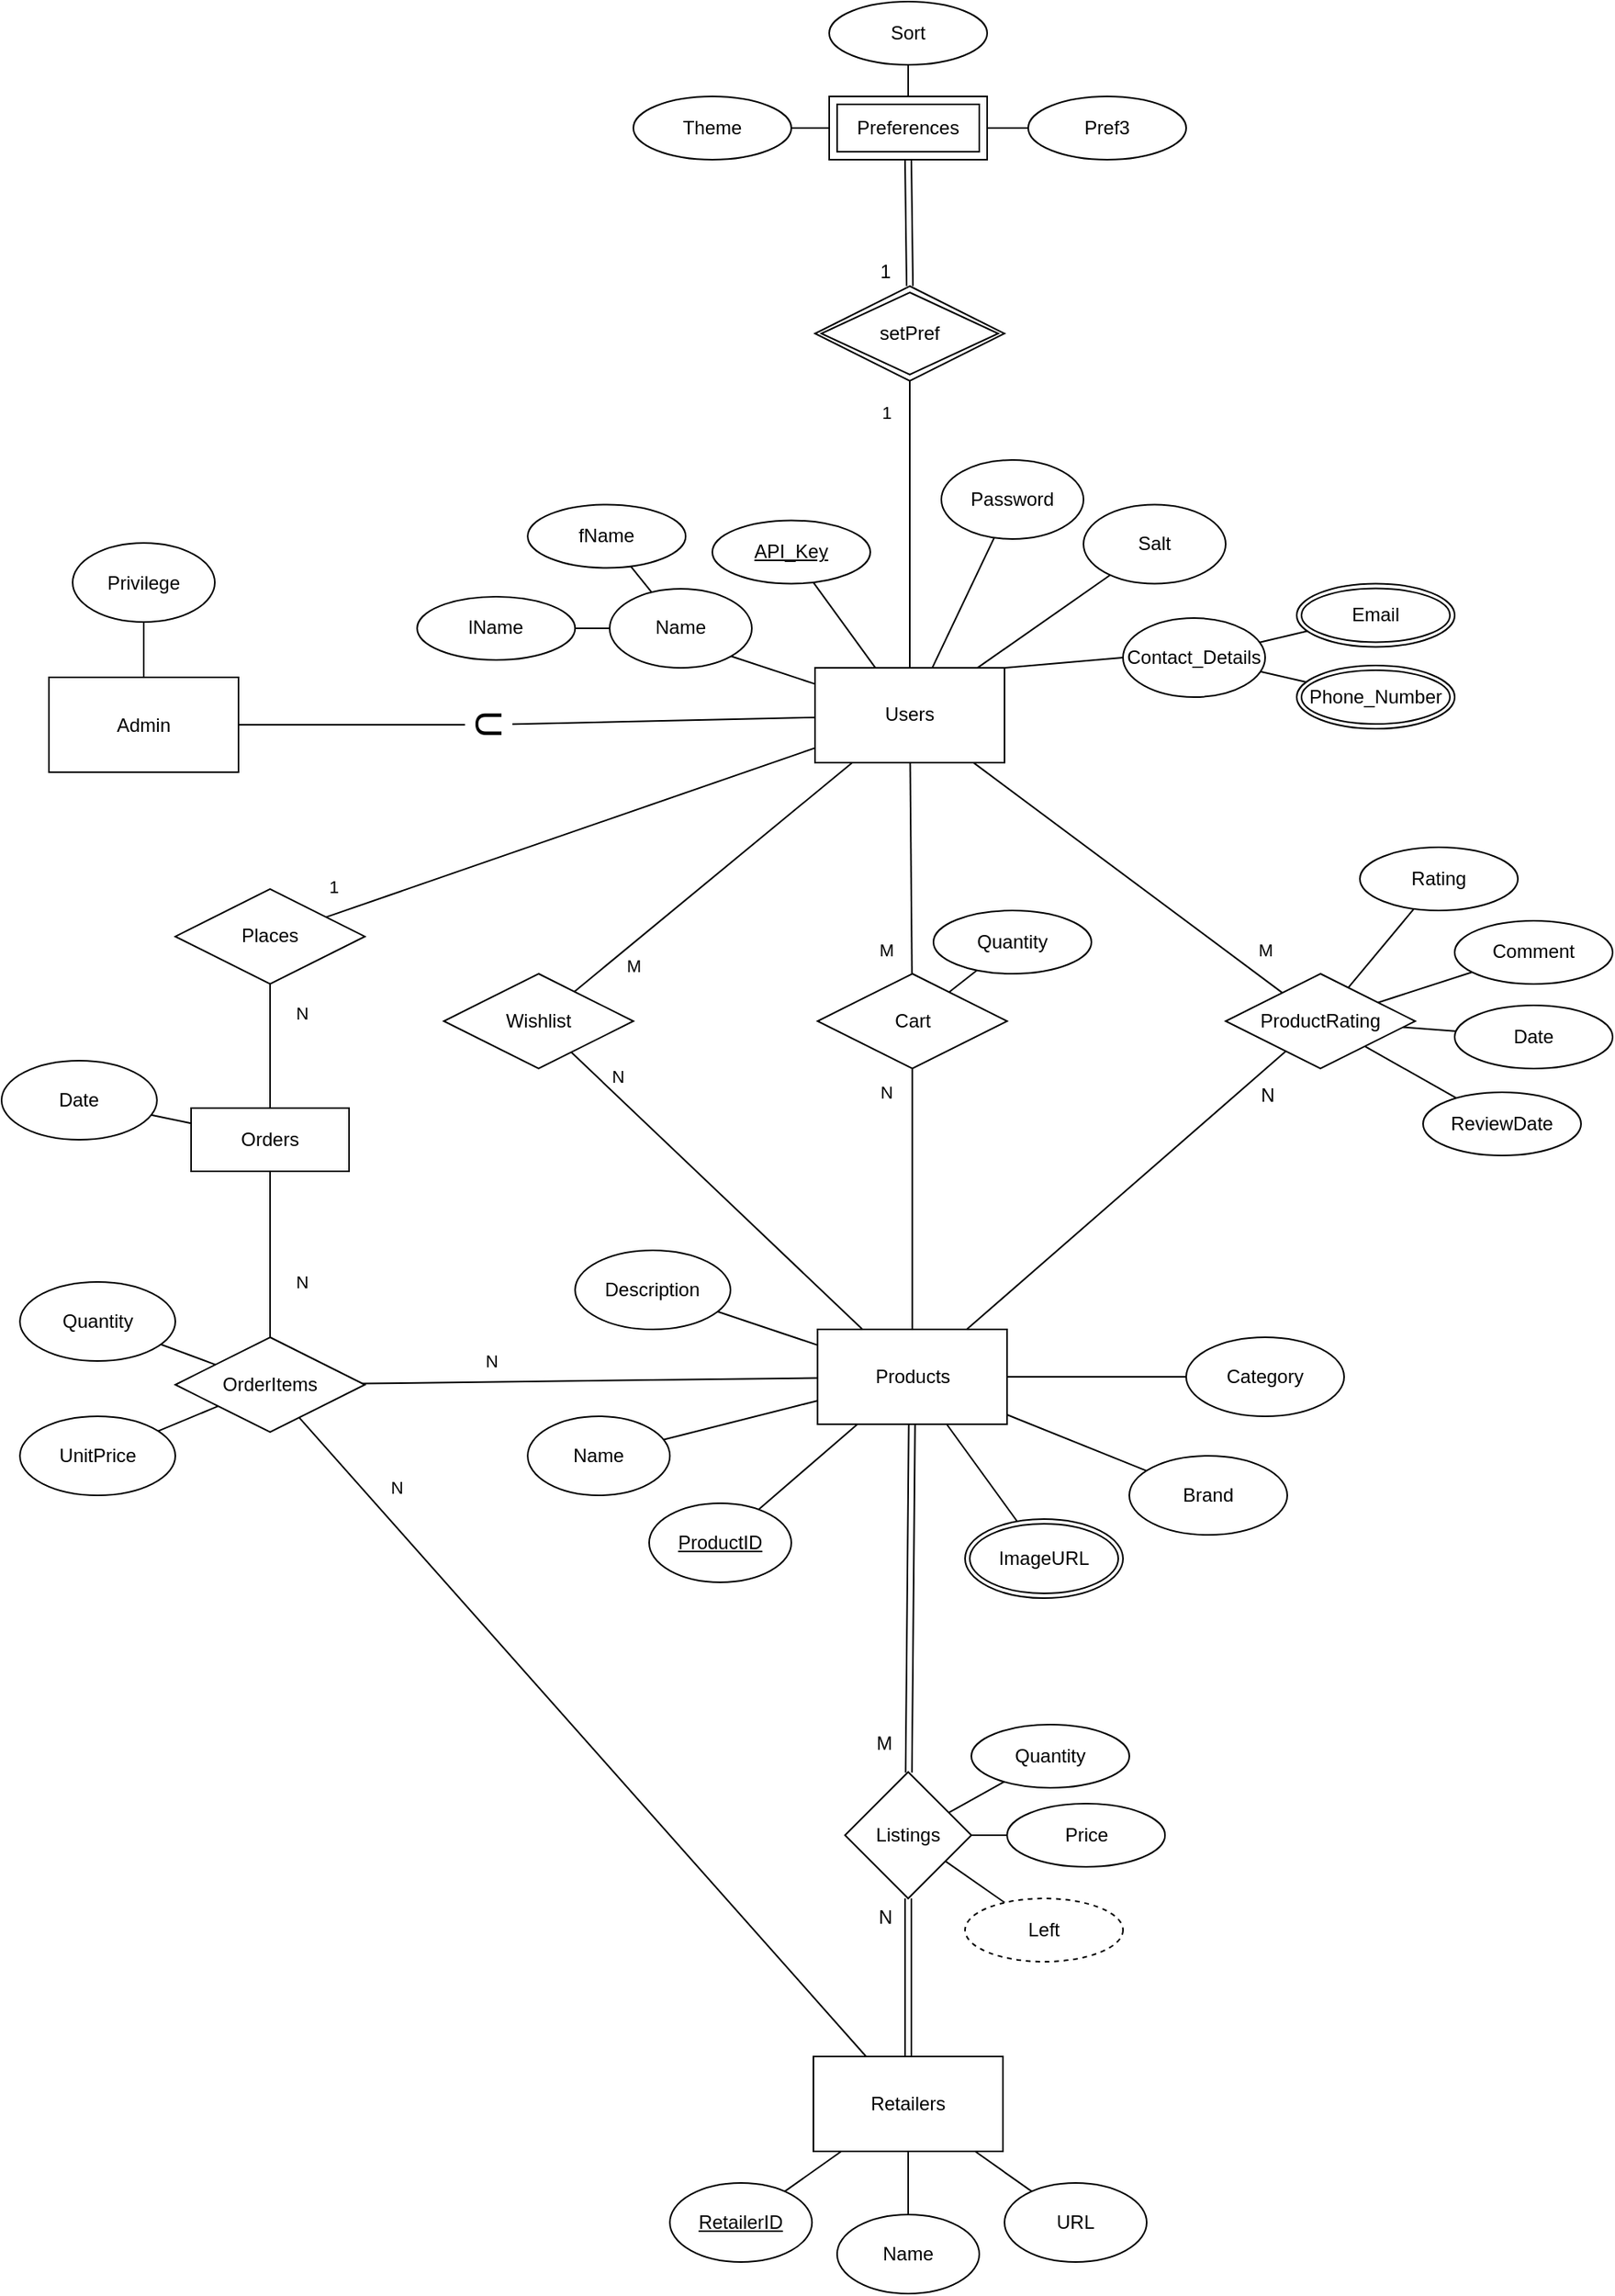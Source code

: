 <mxfile version="27.0.6">
  <diagram name="Page-1" id="qC0ZjesDOpdV572mpzU4">
    <mxGraphModel dx="2253" dy="1935" grid="1" gridSize="10" guides="1" tooltips="1" connect="1" arrows="1" fold="1" page="1" pageScale="1" pageWidth="827" pageHeight="1169" math="0" shadow="0">
      <root>
        <mxCell id="0" />
        <mxCell id="1" parent="0" />
        <mxCell id="lmHFKcVa7eXzHL_CS6Wr-1" value="Products" style="rounded=0;whiteSpace=wrap;html=1;" parent="1" vertex="1">
          <mxGeometry x="306.62" y="100" width="120" height="60" as="geometry" />
        </mxCell>
        <mxCell id="lmHFKcVa7eXzHL_CS6Wr-2" value="Admin" style="rounded=0;whiteSpace=wrap;html=1;" parent="1" vertex="1">
          <mxGeometry x="-180" y="-312.5" width="120" height="60" as="geometry" />
        </mxCell>
        <mxCell id="lmHFKcVa7eXzHL_CS6Wr-5" value="Retailers" style="rounded=0;whiteSpace=wrap;html=1;" parent="1" vertex="1">
          <mxGeometry x="304" y="560" width="120" height="60" as="geometry" />
        </mxCell>
        <mxCell id="lmHFKcVa7eXzHL_CS6Wr-6" value="Users" style="rounded=0;whiteSpace=wrap;html=1;" parent="1" vertex="1">
          <mxGeometry x="305" y="-318.54" width="120" height="60" as="geometry" />
        </mxCell>
        <mxCell id="lmHFKcVa7eXzHL_CS6Wr-10" value="" style="shape=requiredInterface;html=1;verticalLabelPosition=bottom;sketch=0;direction=west;rotation=-45;" parent="1" vertex="1">
          <mxGeometry x="68.39" y="-198.54" height="20" as="geometry" />
        </mxCell>
        <mxCell id="lmHFKcVa7eXzHL_CS6Wr-23" value="Listings" style="rhombus;whiteSpace=wrap;html=1;" parent="1" vertex="1">
          <mxGeometry x="324" y="380" width="80" height="80" as="geometry" />
        </mxCell>
        <mxCell id="lmHFKcVa7eXzHL_CS6Wr-80" value="Name" style="ellipse;whiteSpace=wrap;html=1;" parent="1" vertex="1">
          <mxGeometry x="175.0" y="-368.54" width="90" height="50" as="geometry" />
        </mxCell>
        <mxCell id="lmHFKcVa7eXzHL_CS6Wr-81" value="" style="endArrow=none;html=1;rounded=0;entryX=1;entryY=1;entryDx=0;entryDy=0;" parent="1" source="lmHFKcVa7eXzHL_CS6Wr-6" target="lmHFKcVa7eXzHL_CS6Wr-80" edge="1">
          <mxGeometry width="50" height="50" relative="1" as="geometry">
            <mxPoint x="306.62" y="-320" as="sourcePoint" />
            <mxPoint x="356.62" y="-370" as="targetPoint" />
          </mxGeometry>
        </mxCell>
        <mxCell id="lmHFKcVa7eXzHL_CS6Wr-86" value="Password" style="ellipse;whiteSpace=wrap;html=1;" parent="1" vertex="1">
          <mxGeometry x="385" y="-450.0" width="90" height="50" as="geometry" />
        </mxCell>
        <mxCell id="lmHFKcVa7eXzHL_CS6Wr-87" value="" style="endArrow=none;html=1;rounded=0;" parent="1" source="lmHFKcVa7eXzHL_CS6Wr-6" target="lmHFKcVa7eXzHL_CS6Wr-86" edge="1">
          <mxGeometry width="50" height="50" relative="1" as="geometry">
            <mxPoint x="390" y="-350" as="sourcePoint" />
            <mxPoint x="396.62" y="-370" as="targetPoint" />
          </mxGeometry>
        </mxCell>
        <mxCell id="lmHFKcVa7eXzHL_CS6Wr-88" value="Contact_Details" style="ellipse;whiteSpace=wrap;html=1;" parent="1" vertex="1">
          <mxGeometry x="500" y="-350.0" width="90" height="50" as="geometry" />
        </mxCell>
        <mxCell id="lmHFKcVa7eXzHL_CS6Wr-89" value="" style="endArrow=none;html=1;rounded=0;entryX=0;entryY=0.5;entryDx=0;entryDy=0;exitX=1;exitY=0;exitDx=0;exitDy=0;" parent="1" source="lmHFKcVa7eXzHL_CS6Wr-6" target="lmHFKcVa7eXzHL_CS6Wr-88" edge="1">
          <mxGeometry width="50" height="50" relative="1" as="geometry">
            <mxPoint x="490" y="-330" as="sourcePoint" />
            <mxPoint x="441.62" y="-370" as="targetPoint" />
          </mxGeometry>
        </mxCell>
        <mxCell id="lmHFKcVa7eXzHL_CS6Wr-92" value="&lt;u&gt;ProductID&lt;/u&gt;" style="ellipse;whiteSpace=wrap;html=1;" parent="1" vertex="1">
          <mxGeometry x="200" y="210" width="90" height="50" as="geometry" />
        </mxCell>
        <mxCell id="lmHFKcVa7eXzHL_CS6Wr-93" value="" style="endArrow=none;html=1;rounded=0;" parent="1" source="lmHFKcVa7eXzHL_CS6Wr-92" target="lmHFKcVa7eXzHL_CS6Wr-1" edge="1">
          <mxGeometry width="50" height="50" relative="1" as="geometry">
            <mxPoint x="94.11" y="245" as="sourcePoint" />
            <mxPoint x="144.11" y="195" as="targetPoint" />
          </mxGeometry>
        </mxCell>
        <mxCell id="lmHFKcVa7eXzHL_CS6Wr-94" value="Name" style="ellipse;whiteSpace=wrap;html=1;" parent="1" vertex="1">
          <mxGeometry x="123.11" y="155" width="90" height="50" as="geometry" />
        </mxCell>
        <mxCell id="lmHFKcVa7eXzHL_CS6Wr-95" value="" style="endArrow=none;html=1;rounded=0;" parent="1" source="lmHFKcVa7eXzHL_CS6Wr-94" target="lmHFKcVa7eXzHL_CS6Wr-1" edge="1">
          <mxGeometry width="50" height="50" relative="1" as="geometry">
            <mxPoint x="90" y="250" as="sourcePoint" />
            <mxPoint x="144.11" y="195" as="targetPoint" />
          </mxGeometry>
        </mxCell>
        <mxCell id="lmHFKcVa7eXzHL_CS6Wr-107" value="" style="endArrow=none;html=1;rounded=0;" parent="1" source="lmHFKcVa7eXzHL_CS6Wr-1" target="5BIIeTrgZgYAqN390mKu-3" edge="1">
          <mxGeometry width="50" height="50" relative="1" as="geometry">
            <mxPoint x="434.11" y="295" as="sourcePoint" />
            <mxPoint x="549.11" y="345" as="targetPoint" />
          </mxGeometry>
        </mxCell>
        <mxCell id="lmHFKcVa7eXzHL_CS6Wr-110" value="Description" style="ellipse;whiteSpace=wrap;html=1;" parent="1" vertex="1">
          <mxGeometry x="153.11" y="50" width="98.38" height="50" as="geometry" />
        </mxCell>
        <mxCell id="lmHFKcVa7eXzHL_CS6Wr-112" value="" style="endArrow=none;html=1;rounded=0;" parent="1" source="lmHFKcVa7eXzHL_CS6Wr-1" target="lmHFKcVa7eXzHL_CS6Wr-110" edge="1">
          <mxGeometry width="50" height="50" relative="1" as="geometry">
            <mxPoint x="434.11" y="295" as="sourcePoint" />
            <mxPoint x="484.11" y="245" as="targetPoint" />
          </mxGeometry>
        </mxCell>
        <mxCell id="lmHFKcVa7eXzHL_CS6Wr-121" value="&lt;u&gt;RetailerID&lt;/u&gt;" style="ellipse;whiteSpace=wrap;html=1;" parent="1" vertex="1">
          <mxGeometry x="213.11" y="640" width="90" height="50" as="geometry" />
        </mxCell>
        <mxCell id="lmHFKcVa7eXzHL_CS6Wr-122" value="" style="endArrow=none;html=1;rounded=0;" parent="1" source="lmHFKcVa7eXzHL_CS6Wr-121" target="lmHFKcVa7eXzHL_CS6Wr-5" edge="1">
          <mxGeometry width="50" height="50" relative="1" as="geometry">
            <mxPoint x="75" y="420" as="sourcePoint" />
            <mxPoint x="175" y="540" as="targetPoint" />
          </mxGeometry>
        </mxCell>
        <mxCell id="lmHFKcVa7eXzHL_CS6Wr-134" value="Name" style="ellipse;whiteSpace=wrap;html=1;" parent="1" vertex="1">
          <mxGeometry x="319" y="660" width="90" height="50" as="geometry" />
        </mxCell>
        <mxCell id="lmHFKcVa7eXzHL_CS6Wr-135" value="" style="endArrow=none;html=1;rounded=0;" parent="1" source="lmHFKcVa7eXzHL_CS6Wr-134" target="lmHFKcVa7eXzHL_CS6Wr-5" edge="1">
          <mxGeometry width="50" height="50" relative="1" as="geometry">
            <mxPoint x="125" y="590" as="sourcePoint" />
            <mxPoint x="175" y="540" as="targetPoint" />
          </mxGeometry>
        </mxCell>
        <mxCell id="lmHFKcVa7eXzHL_CS6Wr-153" value="URL" style="ellipse;whiteSpace=wrap;html=1;" parent="1" vertex="1">
          <mxGeometry x="425" y="640" width="90" height="50" as="geometry" />
        </mxCell>
        <mxCell id="lmHFKcVa7eXzHL_CS6Wr-154" value="" style="endArrow=none;html=1;rounded=0;" parent="1" source="lmHFKcVa7eXzHL_CS6Wr-5" target="lmHFKcVa7eXzHL_CS6Wr-153" edge="1">
          <mxGeometry width="50" height="50" relative="1" as="geometry">
            <mxPoint x="115" y="800" as="sourcePoint" />
            <mxPoint x="165" y="750" as="targetPoint" />
          </mxGeometry>
        </mxCell>
        <mxCell id="5BIIeTrgZgYAqN390mKu-3" value="ImageURL" style="ellipse;shape=doubleEllipse;margin=3;whiteSpace=wrap;html=1;align=center;" parent="1" vertex="1">
          <mxGeometry x="400" y="220" width="100" height="50" as="geometry" />
        </mxCell>
        <mxCell id="5BIIeTrgZgYAqN390mKu-4" value="Brand" style="ellipse;whiteSpace=wrap;html=1;align=center;" parent="1" vertex="1">
          <mxGeometry x="504" y="180" width="100" height="50" as="geometry" />
        </mxCell>
        <mxCell id="5BIIeTrgZgYAqN390mKu-23" value="" style="endArrow=none;html=1;rounded=0;" parent="1" source="5BIIeTrgZgYAqN390mKu-4" target="lmHFKcVa7eXzHL_CS6Wr-1" edge="1">
          <mxGeometry relative="1" as="geometry">
            <mxPoint x="539.11" y="450" as="sourcePoint" />
            <mxPoint x="390" y="270" as="targetPoint" />
          </mxGeometry>
        </mxCell>
        <mxCell id="5BIIeTrgZgYAqN390mKu-28" value="Price" style="ellipse;whiteSpace=wrap;html=1;align=center;" parent="1" vertex="1">
          <mxGeometry x="426.62" y="400" width="100" height="40" as="geometry" />
        </mxCell>
        <mxCell id="5BIIeTrgZgYAqN390mKu-35" value="Quantity" style="ellipse;whiteSpace=wrap;html=1;align=center;" parent="1" vertex="1">
          <mxGeometry x="404" y="350" width="100" height="40" as="geometry" />
        </mxCell>
        <mxCell id="5BIIeTrgZgYAqN390mKu-51" value="Rating" style="ellipse;whiteSpace=wrap;html=1;align=center;" parent="1" vertex="1">
          <mxGeometry x="650.0" y="-205.0" width="100" height="40" as="geometry" />
        </mxCell>
        <mxCell id="5BIIeTrgZgYAqN390mKu-52" value="Comment" style="ellipse;whiteSpace=wrap;html=1;align=center;" parent="1" vertex="1">
          <mxGeometry x="710.0" y="-158.54" width="100" height="40" as="geometry" />
        </mxCell>
        <mxCell id="5BIIeTrgZgYAqN390mKu-53" value="ReviewDate" style="ellipse;whiteSpace=wrap;html=1;align=center;" parent="1" vertex="1">
          <mxGeometry x="690.0" y="-50" width="100" height="40" as="geometry" />
        </mxCell>
        <mxCell id="5BIIeTrgZgYAqN390mKu-62" value="" style="endArrow=none;html=1;rounded=0;" parent="1" source="ZwX8URytsc3kb5zPjPif-32" target="5BIIeTrgZgYAqN390mKu-51" edge="1">
          <mxGeometry relative="1" as="geometry">
            <mxPoint x="692.336" y="-91.613" as="sourcePoint" />
            <mxPoint x="995.0" y="-40" as="targetPoint" />
          </mxGeometry>
        </mxCell>
        <mxCell id="5BIIeTrgZgYAqN390mKu-63" value="" style="endArrow=none;html=1;rounded=0;" parent="1" source="ZwX8URytsc3kb5zPjPif-32" target="5BIIeTrgZgYAqN390mKu-52" edge="1">
          <mxGeometry relative="1" as="geometry">
            <mxPoint x="673.501" y="-82.196" as="sourcePoint" />
            <mxPoint x="995.0" y="-40" as="targetPoint" />
          </mxGeometry>
        </mxCell>
        <mxCell id="5BIIeTrgZgYAqN390mKu-64" value="" style="endArrow=none;html=1;rounded=0;" parent="1" source="ZwX8URytsc3kb5zPjPif-32" target="5BIIeTrgZgYAqN390mKu-53" edge="1">
          <mxGeometry relative="1" as="geometry">
            <mxPoint x="664.455" y="-77.672" as="sourcePoint" />
            <mxPoint x="995.0" y="-40" as="targetPoint" />
          </mxGeometry>
        </mxCell>
        <mxCell id="5BIIeTrgZgYAqN390mKu-66" value="M" style="endArrow=none;html=1;rounded=0;" parent="1" source="lmHFKcVa7eXzHL_CS6Wr-6" target="ZwX8URytsc3kb5zPjPif-32" edge="1">
          <mxGeometry x="0.796" y="15" relative="1" as="geometry">
            <mxPoint x="970" y="130" as="sourcePoint" />
            <mxPoint x="614.236" y="-112.563" as="targetPoint" />
            <mxPoint as="offset" />
          </mxGeometry>
        </mxCell>
        <mxCell id="5BIIeTrgZgYAqN390mKu-68" value="" style="endArrow=none;html=1;rounded=0;" parent="1" source="lmHFKcVa7eXzHL_CS6Wr-1" target="ZwX8URytsc3kb5zPjPif-32" edge="1">
          <mxGeometry relative="1" as="geometry">
            <mxPoint x="970" y="130" as="sourcePoint" />
            <mxPoint x="616.481" y="-76.315" as="targetPoint" />
          </mxGeometry>
        </mxCell>
        <mxCell id="5BIIeTrgZgYAqN390mKu-69" value="N" style="resizable=0;html=1;whiteSpace=wrap;align=right;verticalAlign=bottom;" parent="5BIIeTrgZgYAqN390mKu-68" connectable="0" vertex="1">
          <mxGeometry x="1" relative="1" as="geometry">
            <mxPoint x="-6" y="36" as="offset" />
          </mxGeometry>
        </mxCell>
        <mxCell id="5BIIeTrgZgYAqN390mKu-71" value="" style="endArrow=none;html=1;rounded=0;" parent="1" source="ZwX8URytsc3kb5zPjPif-64" target="lmHFKcVa7eXzHL_CS6Wr-6" edge="1">
          <mxGeometry relative="1" as="geometry">
            <mxPoint x="296.49" y="-373.54" as="sourcePoint" />
            <mxPoint x="290" y="-190" as="targetPoint" />
          </mxGeometry>
        </mxCell>
        <mxCell id="5BIIeTrgZgYAqN390mKu-72" value="Preferences" style="shape=ext;margin=3;double=1;whiteSpace=wrap;html=1;align=center;" parent="1" vertex="1">
          <mxGeometry x="314" y="-680" width="100" height="40" as="geometry" />
        </mxCell>
        <mxCell id="5BIIeTrgZgYAqN390mKu-73" value="1" style="endArrow=none;html=1;rounded=0;exitX=0.5;exitY=0;exitDx=0;exitDy=0;entryX=0.5;entryY=1;entryDx=0;entryDy=0;" parent="1" source="lmHFKcVa7eXzHL_CS6Wr-6" target="5BIIeTrgZgYAqN390mKu-75" edge="1">
          <mxGeometry x="0.78" y="15" relative="1" as="geometry">
            <mxPoint x="400" y="-400" as="sourcePoint" />
            <mxPoint x="380" y="-480" as="targetPoint" />
            <mxPoint as="offset" />
          </mxGeometry>
        </mxCell>
        <mxCell id="5BIIeTrgZgYAqN390mKu-74" value="1" style="resizable=0;html=1;whiteSpace=wrap;align=right;verticalAlign=bottom;" parent="5BIIeTrgZgYAqN390mKu-73" connectable="0" vertex="1">
          <mxGeometry x="1" relative="1" as="geometry" />
        </mxCell>
        <mxCell id="5BIIeTrgZgYAqN390mKu-75" value="setPref" style="shape=rhombus;double=1;perimeter=rhombusPerimeter;whiteSpace=wrap;html=1;align=center;" parent="1" vertex="1">
          <mxGeometry x="305" y="-560" width="120" height="60" as="geometry" />
        </mxCell>
        <mxCell id="5BIIeTrgZgYAqN390mKu-78" value="" style="shape=link;html=1;rounded=0;exitX=0.5;exitY=1;exitDx=0;exitDy=0;entryX=0.5;entryY=0;entryDx=0;entryDy=0;" parent="1" source="5BIIeTrgZgYAqN390mKu-72" target="5BIIeTrgZgYAqN390mKu-75" edge="1">
          <mxGeometry relative="1" as="geometry">
            <mxPoint x="400" y="-500" as="sourcePoint" />
            <mxPoint x="560" y="-500" as="targetPoint" />
          </mxGeometry>
        </mxCell>
        <mxCell id="5BIIeTrgZgYAqN390mKu-79" value="1" style="resizable=0;html=1;whiteSpace=wrap;align=right;verticalAlign=bottom;" parent="5BIIeTrgZgYAqN390mKu-78" connectable="0" vertex="1">
          <mxGeometry x="1" relative="1" as="geometry">
            <mxPoint x="-10" as="offset" />
          </mxGeometry>
        </mxCell>
        <mxCell id="5BIIeTrgZgYAqN390mKu-84" value="Theme" style="ellipse;whiteSpace=wrap;html=1;align=center;" parent="1" vertex="1">
          <mxGeometry x="190" y="-680" width="100" height="40" as="geometry" />
        </mxCell>
        <mxCell id="5BIIeTrgZgYAqN390mKu-85" value="Pref3" style="ellipse;whiteSpace=wrap;html=1;align=center;" parent="1" vertex="1">
          <mxGeometry x="440" y="-680" width="100" height="40" as="geometry" />
        </mxCell>
        <mxCell id="5BIIeTrgZgYAqN390mKu-86" value="Sort" style="ellipse;whiteSpace=wrap;html=1;align=center;" parent="1" vertex="1">
          <mxGeometry x="314" y="-740" width="100" height="40" as="geometry" />
        </mxCell>
        <mxCell id="5BIIeTrgZgYAqN390mKu-116" value="" style="endArrow=none;html=1;rounded=0;" parent="1" source="5BIIeTrgZgYAqN390mKu-72" target="5BIIeTrgZgYAqN390mKu-85" edge="1">
          <mxGeometry relative="1" as="geometry">
            <mxPoint x="460" y="-680" as="sourcePoint" />
            <mxPoint x="620" y="-680" as="targetPoint" />
          </mxGeometry>
        </mxCell>
        <mxCell id="5BIIeTrgZgYAqN390mKu-117" value="" style="endArrow=none;html=1;rounded=0;" parent="1" source="5BIIeTrgZgYAqN390mKu-72" target="5BIIeTrgZgYAqN390mKu-86" edge="1">
          <mxGeometry relative="1" as="geometry">
            <mxPoint x="430" y="-700" as="sourcePoint" />
            <mxPoint x="620" y="-680" as="targetPoint" />
          </mxGeometry>
        </mxCell>
        <mxCell id="5BIIeTrgZgYAqN390mKu-118" value="" style="endArrow=none;html=1;rounded=0;" parent="1" source="5BIIeTrgZgYAqN390mKu-72" target="5BIIeTrgZgYAqN390mKu-84" edge="1">
          <mxGeometry relative="1" as="geometry">
            <mxPoint x="460" y="-680" as="sourcePoint" />
            <mxPoint x="620" y="-680" as="targetPoint" />
          </mxGeometry>
        </mxCell>
        <mxCell id="5BIIeTrgZgYAqN390mKu-127" value="Quantity" style="ellipse;whiteSpace=wrap;html=1;align=center;" parent="1" vertex="1">
          <mxGeometry x="380" y="-165" width="100" height="40" as="geometry" />
        </mxCell>
        <mxCell id="5BIIeTrgZgYAqN390mKu-130" value="" style="endArrow=none;html=1;rounded=0;" parent="1" source="ZwX8URytsc3kb5zPjPif-14" target="5BIIeTrgZgYAqN390mKu-127" edge="1">
          <mxGeometry relative="1" as="geometry">
            <mxPoint x="505" y="35" as="sourcePoint" />
            <mxPoint x="630" y="-130" as="targetPoint" />
          </mxGeometry>
        </mxCell>
        <mxCell id="ZwX8URytsc3kb5zPjPif-7" value="Privilege" style="ellipse;whiteSpace=wrap;html=1;" parent="1" vertex="1">
          <mxGeometry x="-165.0" y="-397.5" width="90" height="50" as="geometry" />
        </mxCell>
        <mxCell id="ZwX8URytsc3kb5zPjPif-8" value="" style="endArrow=none;html=1;rounded=0;" parent="1" source="lmHFKcVa7eXzHL_CS6Wr-2" target="ZwX8URytsc3kb5zPjPif-7" edge="1">
          <mxGeometry width="50" height="50" relative="1" as="geometry">
            <mxPoint x="10" y="-327.5" as="sourcePoint" />
            <mxPoint x="60" y="-377.5" as="targetPoint" />
          </mxGeometry>
        </mxCell>
        <mxCell id="ZwX8URytsc3kb5zPjPif-9" value="Salt" style="ellipse;whiteSpace=wrap;html=1;" parent="1" vertex="1">
          <mxGeometry x="475" y="-421.77" width="90" height="50" as="geometry" />
        </mxCell>
        <mxCell id="ZwX8URytsc3kb5zPjPif-10" value="" style="endArrow=none;html=1;rounded=0;" parent="1" source="lmHFKcVa7eXzHL_CS6Wr-6" target="ZwX8URytsc3kb5zPjPif-9" edge="1">
          <mxGeometry relative="1" as="geometry">
            <mxPoint x="60" y="-350" as="sourcePoint" />
            <mxPoint x="220" y="-350" as="targetPoint" />
          </mxGeometry>
        </mxCell>
        <mxCell id="ZwX8URytsc3kb5zPjPif-13" value="Wishlist" style="shape=rhombus;perimeter=rhombusPerimeter;whiteSpace=wrap;html=1;align=center;" parent="1" vertex="1">
          <mxGeometry x="70" y="-125" width="120" height="60" as="geometry" />
        </mxCell>
        <mxCell id="ZwX8URytsc3kb5zPjPif-14" value="Cart" style="shape=rhombus;perimeter=rhombusPerimeter;whiteSpace=wrap;html=1;align=center;" parent="1" vertex="1">
          <mxGeometry x="306.62" y="-125" width="120" height="60" as="geometry" />
        </mxCell>
        <mxCell id="ZwX8URytsc3kb5zPjPif-16" value="M" style="endArrow=none;html=1;rounded=0;" parent="1" source="ZwX8URytsc3kb5zPjPif-13" target="lmHFKcVa7eXzHL_CS6Wr-6" edge="1">
          <mxGeometry x="-0.658" y="-11" width="50" height="50" relative="1" as="geometry">
            <mxPoint x="60" y="-279" as="sourcePoint" />
            <mxPoint x="315" y="-279" as="targetPoint" />
            <mxPoint as="offset" />
          </mxGeometry>
        </mxCell>
        <mxCell id="ZwX8URytsc3kb5zPjPif-17" value="M" style="endArrow=none;html=1;rounded=0;" parent="1" source="ZwX8URytsc3kb5zPjPif-14" target="lmHFKcVa7eXzHL_CS6Wr-6" edge="1">
          <mxGeometry x="-0.772" y="16" width="50" height="50" relative="1" as="geometry">
            <mxPoint x="70" y="-269" as="sourcePoint" />
            <mxPoint x="325" y="-269" as="targetPoint" />
            <mxPoint as="offset" />
          </mxGeometry>
        </mxCell>
        <mxCell id="ZwX8URytsc3kb5zPjPif-18" value="N" style="endArrow=none;html=1;rounded=0;" parent="1" source="lmHFKcVa7eXzHL_CS6Wr-1" target="ZwX8URytsc3kb5zPjPif-13" edge="1">
          <mxGeometry x="0.75" y="-9" width="50" height="50" relative="1" as="geometry">
            <mxPoint x="316" y="286" as="sourcePoint" />
            <mxPoint x="201" y="248" as="targetPoint" />
            <mxPoint as="offset" />
          </mxGeometry>
        </mxCell>
        <mxCell id="ZwX8URytsc3kb5zPjPif-19" value="N" style="endArrow=none;html=1;rounded=0;" parent="1" source="lmHFKcVa7eXzHL_CS6Wr-1" target="ZwX8URytsc3kb5zPjPif-14" edge="1">
          <mxGeometry x="0.818" y="17" width="50" height="50" relative="1" as="geometry">
            <mxPoint x="365" y="275" as="sourcePoint" />
            <mxPoint x="239" y="-65" as="targetPoint" />
            <mxPoint as="offset" />
          </mxGeometry>
        </mxCell>
        <mxCell id="ZwX8URytsc3kb5zPjPif-22" value="" style="endArrow=none;html=1;rounded=0;" parent="1" source="ZwX8URytsc3kb5zPjPif-50" target="lmHFKcVa7eXzHL_CS6Wr-1" edge="1">
          <mxGeometry width="50" height="50" relative="1" as="geometry">
            <mxPoint x="540" y="130" as="sourcePoint" />
            <mxPoint x="303" y="271" as="targetPoint" />
          </mxGeometry>
        </mxCell>
        <mxCell id="ZwX8URytsc3kb5zPjPif-27" value="" style="endArrow=none;html=1;rounded=0;" parent="1" source="lmHFKcVa7eXzHL_CS6Wr-23" target="5BIIeTrgZgYAqN390mKu-35" edge="1">
          <mxGeometry width="50" height="50" relative="1" as="geometry">
            <mxPoint x="135" y="470" as="sourcePoint" />
            <mxPoint x="165" y="510" as="targetPoint" />
          </mxGeometry>
        </mxCell>
        <mxCell id="ZwX8URytsc3kb5zPjPif-28" value="" style="endArrow=none;html=1;rounded=0;" parent="1" source="lmHFKcVa7eXzHL_CS6Wr-23" target="5BIIeTrgZgYAqN390mKu-28" edge="1">
          <mxGeometry width="50" height="50" relative="1" as="geometry">
            <mxPoint x="406" y="422" as="sourcePoint" />
            <mxPoint x="448" y="411" as="targetPoint" />
          </mxGeometry>
        </mxCell>
        <mxCell id="ZwX8URytsc3kb5zPjPif-32" value="ProductRating" style="shape=rhombus;perimeter=rhombusPerimeter;whiteSpace=wrap;html=1;align=center;" parent="1" vertex="1">
          <mxGeometry x="565" y="-125" width="120" height="60" as="geometry" />
        </mxCell>
        <mxCell id="ZwX8URytsc3kb5zPjPif-43" value="" style="endArrow=none;html=1;rounded=0;" parent="1" source="lmHFKcVa7eXzHL_CS6Wr-2" target="ZwX8URytsc3kb5zPjPif-42" edge="1">
          <mxGeometry width="50" height="50" relative="1" as="geometry">
            <mxPoint x="50" y="-289" as="sourcePoint" />
            <mxPoint x="305" y="-289" as="targetPoint" />
          </mxGeometry>
        </mxCell>
        <mxCell id="ZwX8URytsc3kb5zPjPif-42" value="U" style="text;html=1;align=center;verticalAlign=middle;whiteSpace=wrap;rounded=0;rotation=90;fontSize=24;" parent="1" vertex="1">
          <mxGeometry x="68.39" y="-297.5" width="60" height="30" as="geometry" />
        </mxCell>
        <mxCell id="ZwX8URytsc3kb5zPjPif-50" value="Category" style="ellipse;whiteSpace=wrap;html=1;align=center;" parent="1" vertex="1">
          <mxGeometry x="540" y="105" width="100" height="50" as="geometry" />
        </mxCell>
        <mxCell id="ZwX8URytsc3kb5zPjPif-51" value="" style="shape=link;html=1;rounded=0;" parent="1" source="lmHFKcVa7eXzHL_CS6Wr-5" target="lmHFKcVa7eXzHL_CS6Wr-23" edge="1">
          <mxGeometry relative="1" as="geometry">
            <mxPoint x="120" y="380" as="sourcePoint" />
            <mxPoint x="280" y="380" as="targetPoint" />
          </mxGeometry>
        </mxCell>
        <mxCell id="ZwX8URytsc3kb5zPjPif-52" value="N" style="resizable=0;html=1;whiteSpace=wrap;align=right;verticalAlign=bottom;" parent="ZwX8URytsc3kb5zPjPif-51" connectable="0" vertex="1">
          <mxGeometry x="1" relative="1" as="geometry">
            <mxPoint x="-9" y="20" as="offset" />
          </mxGeometry>
        </mxCell>
        <mxCell id="ZwX8URytsc3kb5zPjPif-53" value="" style="shape=link;html=1;rounded=0;" parent="1" source="lmHFKcVa7eXzHL_CS6Wr-1" target="lmHFKcVa7eXzHL_CS6Wr-23" edge="1">
          <mxGeometry relative="1" as="geometry">
            <mxPoint x="120" y="380" as="sourcePoint" />
            <mxPoint x="280" y="380" as="targetPoint" />
          </mxGeometry>
        </mxCell>
        <mxCell id="ZwX8URytsc3kb5zPjPif-54" value="M" style="resizable=0;html=1;whiteSpace=wrap;align=right;verticalAlign=bottom;" parent="ZwX8URytsc3kb5zPjPif-53" connectable="0" vertex="1">
          <mxGeometry x="1" relative="1" as="geometry">
            <mxPoint x="-9" y="-10" as="offset" />
          </mxGeometry>
        </mxCell>
        <mxCell id="ZwX8URytsc3kb5zPjPif-56" value="" style="endArrow=none;html=1;rounded=0;" parent="1" source="lmHFKcVa7eXzHL_CS6Wr-23" target="ZwX8URytsc3kb5zPjPif-57" edge="1">
          <mxGeometry width="50" height="50" relative="1" as="geometry">
            <mxPoint x="410" y="434" as="sourcePoint" />
            <mxPoint x="425.131" y="462.649" as="targetPoint" />
          </mxGeometry>
        </mxCell>
        <mxCell id="ZwX8URytsc3kb5zPjPif-57" value="Left" style="ellipse;whiteSpace=wrap;html=1;align=center;dashed=1;" parent="1" vertex="1">
          <mxGeometry x="400" y="460" width="100" height="40" as="geometry" />
        </mxCell>
        <mxCell id="ZwX8URytsc3kb5zPjPif-60" value="" style="endArrow=none;html=1;rounded=0;" parent="1" source="lmHFKcVa7eXzHL_CS6Wr-88" target="zN3Sk1eQ0CRhaxmOy-_6-2" edge="1">
          <mxGeometry width="50" height="50" relative="1" as="geometry">
            <mxPoint x="435" y="-309" as="sourcePoint" />
            <mxPoint x="617.348" y="-351.309" as="targetPoint" />
          </mxGeometry>
        </mxCell>
        <mxCell id="ZwX8URytsc3kb5zPjPif-61" value="" style="endArrow=none;html=1;rounded=0;" parent="1" source="lmHFKcVa7eXzHL_CS6Wr-88" target="zN3Sk1eQ0CRhaxmOy-_6-1" edge="1">
          <mxGeometry width="50" height="50" relative="1" as="geometry">
            <mxPoint x="590" y="-331" as="sourcePoint" />
            <mxPoint x="614.09" y="-307.184" as="targetPoint" />
          </mxGeometry>
        </mxCell>
        <mxCell id="ZwX8URytsc3kb5zPjPif-64" value="API_Key" style="ellipse;whiteSpace=wrap;html=1;align=center;fontStyle=4;" parent="1" vertex="1">
          <mxGeometry x="240" y="-411.77" width="100" height="40" as="geometry" />
        </mxCell>
        <mxCell id="zN3Sk1eQ0CRhaxmOy-_6-1" value="Phone_Number" style="ellipse;shape=doubleEllipse;margin=3;whiteSpace=wrap;html=1;align=center;" parent="1" vertex="1">
          <mxGeometry x="610" y="-320" width="100" height="40" as="geometry" />
        </mxCell>
        <mxCell id="zN3Sk1eQ0CRhaxmOy-_6-2" value="Email" style="ellipse;shape=doubleEllipse;margin=3;whiteSpace=wrap;html=1;align=center;" parent="1" vertex="1">
          <mxGeometry x="610" y="-371.77" width="100" height="40" as="geometry" />
        </mxCell>
        <mxCell id="zN3Sk1eQ0CRhaxmOy-_6-3" value="lName" style="ellipse;whiteSpace=wrap;html=1;align=center;" parent="1" vertex="1">
          <mxGeometry x="53.11" y="-363.54" width="100" height="40" as="geometry" />
        </mxCell>
        <mxCell id="zN3Sk1eQ0CRhaxmOy-_6-4" value="fName" style="ellipse;whiteSpace=wrap;html=1;align=center;" parent="1" vertex="1">
          <mxGeometry x="123.11" y="-421.77" width="100" height="40" as="geometry" />
        </mxCell>
        <mxCell id="zN3Sk1eQ0CRhaxmOy-_6-5" value="" style="endArrow=none;html=1;rounded=0;" parent="1" source="lmHFKcVa7eXzHL_CS6Wr-80" target="zN3Sk1eQ0CRhaxmOy-_6-4" edge="1">
          <mxGeometry width="50" height="50" relative="1" as="geometry">
            <mxPoint x="315" y="-298" as="sourcePoint" />
            <mxPoint x="262" y="-316" as="targetPoint" />
          </mxGeometry>
        </mxCell>
        <mxCell id="zN3Sk1eQ0CRhaxmOy-_6-6" value="" style="endArrow=none;html=1;rounded=0;" parent="1" source="lmHFKcVa7eXzHL_CS6Wr-80" target="zN3Sk1eQ0CRhaxmOy-_6-3" edge="1">
          <mxGeometry width="50" height="50" relative="1" as="geometry">
            <mxPoint x="325" y="-288" as="sourcePoint" />
            <mxPoint x="272" y="-306" as="targetPoint" />
          </mxGeometry>
        </mxCell>
        <mxCell id="zN3Sk1eQ0CRhaxmOy-_6-8" value="" style="endArrow=none;html=1;rounded=0;" parent="1" source="ZwX8URytsc3kb5zPjPif-42" target="lmHFKcVa7eXzHL_CS6Wr-6" edge="1">
          <mxGeometry width="50" height="50" relative="1" as="geometry">
            <mxPoint x="75" y="-283" as="sourcePoint" />
            <mxPoint x="170.002" y="-284.76" as="targetPoint" />
          </mxGeometry>
        </mxCell>
        <mxCell id="zN3Sk1eQ0CRhaxmOy-_6-10" value="OrderItems" style="shape=rhombus;perimeter=rhombusPerimeter;whiteSpace=wrap;html=1;align=center;" parent="1" vertex="1">
          <mxGeometry x="-100" y="105" width="120" height="60" as="geometry" />
        </mxCell>
        <mxCell id="zN3Sk1eQ0CRhaxmOy-_6-13" value="N" style="endArrow=none;html=1;rounded=0;" parent="1" source="zN3Sk1eQ0CRhaxmOy-_6-19" target="zN3Sk1eQ0CRhaxmOy-_6-10" edge="1">
          <mxGeometry x="0.333" y="20" relative="1" as="geometry">
            <mxPoint x="-120" y="10" as="sourcePoint" />
            <mxPoint x="190" as="targetPoint" />
            <mxPoint as="offset" />
          </mxGeometry>
        </mxCell>
        <mxCell id="zN3Sk1eQ0CRhaxmOy-_6-14" value="N" style="endArrow=none;html=1;rounded=0;" parent="1" source="zN3Sk1eQ0CRhaxmOy-_6-10" target="lmHFKcVa7eXzHL_CS6Wr-1" edge="1">
          <mxGeometry x="-0.433" y="13" relative="1" as="geometry">
            <mxPoint x="-200" y="70" as="sourcePoint" />
            <mxPoint x="-110" y="70" as="targetPoint" />
            <Array as="points" />
            <mxPoint as="offset" />
          </mxGeometry>
        </mxCell>
        <mxCell id="zN3Sk1eQ0CRhaxmOy-_6-16" value="1" style="endArrow=none;html=1;rounded=0;" parent="1" source="zN3Sk1eQ0CRhaxmOy-_6-20" target="lmHFKcVa7eXzHL_CS6Wr-6" edge="1">
          <mxGeometry x="-0.936" y="17" relative="1" as="geometry">
            <mxPoint x="110" y="-180" as="sourcePoint" />
            <mxPoint x="-120" y="-118.54" as="targetPoint" />
            <mxPoint as="offset" />
          </mxGeometry>
        </mxCell>
        <mxCell id="zN3Sk1eQ0CRhaxmOy-_6-19" value="Orders" style="whiteSpace=wrap;html=1;align=center;" parent="1" vertex="1">
          <mxGeometry x="-90" y="-40" width="100" height="40" as="geometry" />
        </mxCell>
        <mxCell id="zN3Sk1eQ0CRhaxmOy-_6-20" value="Places" style="shape=rhombus;perimeter=rhombusPerimeter;whiteSpace=wrap;html=1;align=center;" parent="1" vertex="1">
          <mxGeometry x="-100.0" y="-178.54" width="120" height="60" as="geometry" />
        </mxCell>
        <mxCell id="zN3Sk1eQ0CRhaxmOy-_6-21" value="N" style="endArrow=none;html=1;rounded=0;" parent="1" source="zN3Sk1eQ0CRhaxmOy-_6-19" target="zN3Sk1eQ0CRhaxmOy-_6-20" edge="1">
          <mxGeometry x="0.528" y="-20" relative="1" as="geometry">
            <mxPoint x="52" y="-152" as="sourcePoint" />
            <mxPoint x="315" y="-255" as="targetPoint" />
            <mxPoint as="offset" />
          </mxGeometry>
        </mxCell>
        <mxCell id="zN3Sk1eQ0CRhaxmOy-_6-22" value="Date" style="ellipse;whiteSpace=wrap;html=1;" parent="1" vertex="1">
          <mxGeometry x="-210" y="-70" width="98.38" height="50" as="geometry" />
        </mxCell>
        <mxCell id="zN3Sk1eQ0CRhaxmOy-_6-23" value="" style="endArrow=none;html=1;rounded=0;" parent="1" source="zN3Sk1eQ0CRhaxmOy-_6-22" target="zN3Sk1eQ0CRhaxmOy-_6-19" edge="1">
          <mxGeometry relative="1" as="geometry">
            <mxPoint x="29" y="144" as="sourcePoint" />
            <mxPoint x="317" y="141" as="targetPoint" />
            <Array as="points" />
          </mxGeometry>
        </mxCell>
        <mxCell id="zN3Sk1eQ0CRhaxmOy-_6-24" value="Date" style="ellipse;whiteSpace=wrap;html=1;align=center;" parent="1" vertex="1">
          <mxGeometry x="710.0" y="-105" width="100" height="40" as="geometry" />
        </mxCell>
        <mxCell id="zN3Sk1eQ0CRhaxmOy-_6-25" value="" style="endArrow=none;html=1;rounded=0;" parent="1" source="ZwX8URytsc3kb5zPjPif-32" target="zN3Sk1eQ0CRhaxmOy-_6-24" edge="1">
          <mxGeometry relative="1" as="geometry">
            <mxPoint x="663" y="-69" as="sourcePoint" />
            <mxPoint x="721" y="-36" as="targetPoint" />
          </mxGeometry>
        </mxCell>
        <mxCell id="zN3Sk1eQ0CRhaxmOy-_6-27" value="N" style="endArrow=none;html=1;rounded=0;" parent="1" source="zN3Sk1eQ0CRhaxmOy-_6-10" target="lmHFKcVa7eXzHL_CS6Wr-5" edge="1">
          <mxGeometry x="-0.726" y="17" relative="1" as="geometry">
            <mxPoint x="110" y="190" as="sourcePoint" />
            <mxPoint x="270" y="190" as="targetPoint" />
            <mxPoint as="offset" />
          </mxGeometry>
        </mxCell>
        <mxCell id="zN3Sk1eQ0CRhaxmOy-_6-28" value="UnitPrice" style="ellipse;whiteSpace=wrap;html=1;" parent="1" vertex="1">
          <mxGeometry x="-198.38" y="155" width="98.38" height="50" as="geometry" />
        </mxCell>
        <mxCell id="zN3Sk1eQ0CRhaxmOy-_6-29" value="Quantity" style="ellipse;whiteSpace=wrap;html=1;" parent="1" vertex="1">
          <mxGeometry x="-198.38" y="70" width="98.38" height="50" as="geometry" />
        </mxCell>
        <mxCell id="zN3Sk1eQ0CRhaxmOy-_6-30" value="" style="endArrow=none;html=1;rounded=0;" parent="1" source="zN3Sk1eQ0CRhaxmOy-_6-28" target="zN3Sk1eQ0CRhaxmOy-_6-10" edge="1">
          <mxGeometry relative="1" as="geometry">
            <mxPoint x="-105" y="-26" as="sourcePoint" />
            <mxPoint x="-80" y="-20" as="targetPoint" />
            <Array as="points" />
          </mxGeometry>
        </mxCell>
        <mxCell id="zN3Sk1eQ0CRhaxmOy-_6-31" value="" style="endArrow=none;html=1;rounded=0;" parent="1" source="zN3Sk1eQ0CRhaxmOy-_6-29" target="zN3Sk1eQ0CRhaxmOy-_6-10" edge="1">
          <mxGeometry relative="1" as="geometry">
            <mxPoint x="-95" y="-16" as="sourcePoint" />
            <mxPoint x="-70" y="-10" as="targetPoint" />
            <Array as="points" />
          </mxGeometry>
        </mxCell>
      </root>
    </mxGraphModel>
  </diagram>
</mxfile>
